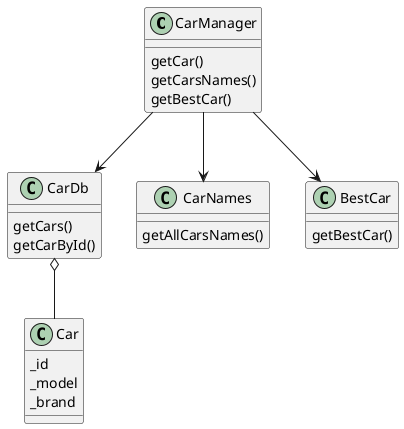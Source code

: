 @startuml
Class CarManager 
CarManager : getCar()
CarManager : getCarsNames()
CarManager : getBestCar() 
Class CarDb 
CarDb : getCars()
CarDb : getCarById()
Class CarNames 
CarNames : getAllCarsNames()
Class BestCar 
BestCar : getBestCar()
Class Car 
Car : _id 
Car : _model 
Car : _brand

CarManager --> CarDb
CarManager --> BestCar
CarManager --> CarNames
CarDb o-- Car
@enduml